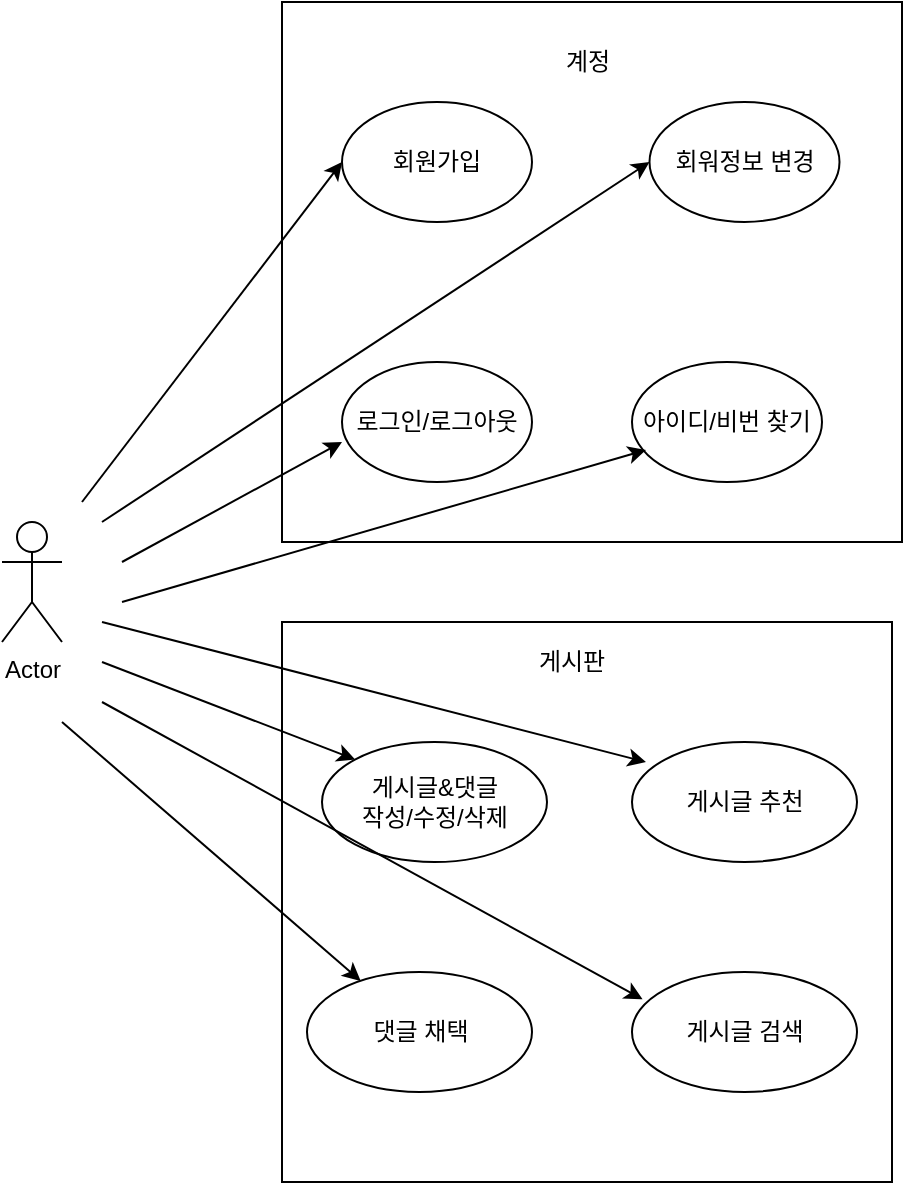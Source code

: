 <mxfile version="14.7.6" type="github">
  <diagram id="s5FeZtneYwRWD_tnRQMd" name="Page-1">
    <mxGraphModel dx="1202" dy="461" grid="1" gridSize="10" guides="1" tooltips="1" connect="1" arrows="1" fold="1" page="1" pageScale="1" pageWidth="827" pageHeight="1169" math="0" shadow="0">
      <root>
        <mxCell id="0" />
        <mxCell id="1" parent="0" />
        <mxCell id="rZUzK1RF2ONmVGirjI24-1" value="Actor" style="shape=umlActor;verticalLabelPosition=bottom;verticalAlign=top;html=1;outlineConnect=0;" vertex="1" parent="1">
          <mxGeometry x="190" y="300" width="30" height="60" as="geometry" />
        </mxCell>
        <mxCell id="rZUzK1RF2ONmVGirjI24-3" value="" style="rounded=0;whiteSpace=wrap;html=1;" vertex="1" parent="1">
          <mxGeometry x="330" y="40" width="310" height="270" as="geometry" />
        </mxCell>
        <mxCell id="rZUzK1RF2ONmVGirjI24-4" value="&lt;div&gt;계정&lt;/div&gt;" style="text;html=1;strokeColor=none;fillColor=none;align=center;verticalAlign=middle;whiteSpace=wrap;rounded=0;" vertex="1" parent="1">
          <mxGeometry x="462.5" y="60" width="40" height="20" as="geometry" />
        </mxCell>
        <mxCell id="rZUzK1RF2ONmVGirjI24-5" value="회원가입" style="ellipse;whiteSpace=wrap;html=1;" vertex="1" parent="1">
          <mxGeometry x="360" y="90" width="95" height="60" as="geometry" />
        </mxCell>
        <mxCell id="rZUzK1RF2ONmVGirjI24-6" value="로그인/로그아웃" style="ellipse;whiteSpace=wrap;html=1;" vertex="1" parent="1">
          <mxGeometry x="360" y="220" width="95" height="60" as="geometry" />
        </mxCell>
        <mxCell id="rZUzK1RF2ONmVGirjI24-7" value="&lt;div&gt;회워정보 변경&lt;/div&gt;" style="ellipse;whiteSpace=wrap;html=1;" vertex="1" parent="1">
          <mxGeometry x="513.75" y="90" width="95" height="60" as="geometry" />
        </mxCell>
        <mxCell id="rZUzK1RF2ONmVGirjI24-8" value="아이디/비번 찾기" style="ellipse;whiteSpace=wrap;html=1;" vertex="1" parent="1">
          <mxGeometry x="505" y="220" width="95" height="60" as="geometry" />
        </mxCell>
        <mxCell id="rZUzK1RF2ONmVGirjI24-9" value="" style="rounded=0;whiteSpace=wrap;html=1;" vertex="1" parent="1">
          <mxGeometry x="330" y="350" width="305" height="280" as="geometry" />
        </mxCell>
        <mxCell id="rZUzK1RF2ONmVGirjI24-10" value="게시판" style="text;html=1;strokeColor=none;fillColor=none;align=center;verticalAlign=middle;whiteSpace=wrap;rounded=0;" vertex="1" parent="1">
          <mxGeometry x="455" y="360" width="40" height="20" as="geometry" />
        </mxCell>
        <mxCell id="rZUzK1RF2ONmVGirjI24-11" value="&lt;div&gt;게시글&amp;amp;댓글&lt;/div&gt;&lt;div&gt;작성/수정/삭제&lt;br&gt;&lt;/div&gt;" style="ellipse;whiteSpace=wrap;html=1;" vertex="1" parent="1">
          <mxGeometry x="350" y="410" width="112.5" height="60" as="geometry" />
        </mxCell>
        <mxCell id="rZUzK1RF2ONmVGirjI24-13" value="게시글 추천" style="ellipse;whiteSpace=wrap;html=1;" vertex="1" parent="1">
          <mxGeometry x="505" y="410" width="112.5" height="60" as="geometry" />
        </mxCell>
        <mxCell id="rZUzK1RF2ONmVGirjI24-14" value="&lt;div&gt;댓글 채택&lt;/div&gt;" style="ellipse;whiteSpace=wrap;html=1;" vertex="1" parent="1">
          <mxGeometry x="342.5" y="525" width="112.5" height="60" as="geometry" />
        </mxCell>
        <mxCell id="rZUzK1RF2ONmVGirjI24-15" value="게시글 검색" style="ellipse;whiteSpace=wrap;html=1;" vertex="1" parent="1">
          <mxGeometry x="505" y="525" width="112.5" height="60" as="geometry" />
        </mxCell>
        <mxCell id="rZUzK1RF2ONmVGirjI24-16" value="" style="endArrow=classic;html=1;entryX=0;entryY=0.5;entryDx=0;entryDy=0;" edge="1" parent="1" target="rZUzK1RF2ONmVGirjI24-7">
          <mxGeometry width="50" height="50" relative="1" as="geometry">
            <mxPoint x="240" y="300" as="sourcePoint" />
            <mxPoint x="500" y="270" as="targetPoint" />
          </mxGeometry>
        </mxCell>
        <mxCell id="rZUzK1RF2ONmVGirjI24-17" value="" style="endArrow=classic;html=1;entryX=0;entryY=0.5;entryDx=0;entryDy=0;" edge="1" parent="1" target="rZUzK1RF2ONmVGirjI24-5">
          <mxGeometry width="50" height="50" relative="1" as="geometry">
            <mxPoint x="230" y="290" as="sourcePoint" />
            <mxPoint x="500" y="170" as="targetPoint" />
          </mxGeometry>
        </mxCell>
        <mxCell id="rZUzK1RF2ONmVGirjI24-18" value="" style="endArrow=classic;html=1;entryX=0;entryY=0.667;entryDx=0;entryDy=0;entryPerimeter=0;" edge="1" parent="1" target="rZUzK1RF2ONmVGirjI24-6">
          <mxGeometry width="50" height="50" relative="1" as="geometry">
            <mxPoint x="250" y="320" as="sourcePoint" />
            <mxPoint x="500" y="170" as="targetPoint" />
          </mxGeometry>
        </mxCell>
        <mxCell id="rZUzK1RF2ONmVGirjI24-19" value="" style="endArrow=classic;html=1;entryX=0.074;entryY=0.733;entryDx=0;entryDy=0;entryPerimeter=0;" edge="1" parent="1" target="rZUzK1RF2ONmVGirjI24-8">
          <mxGeometry width="50" height="50" relative="1" as="geometry">
            <mxPoint x="250" y="340" as="sourcePoint" />
            <mxPoint x="500" y="170" as="targetPoint" />
          </mxGeometry>
        </mxCell>
        <mxCell id="rZUzK1RF2ONmVGirjI24-20" value="" style="endArrow=classic;html=1;entryX=0.062;entryY=0.167;entryDx=0;entryDy=0;entryPerimeter=0;" edge="1" parent="1" target="rZUzK1RF2ONmVGirjI24-13">
          <mxGeometry width="50" height="50" relative="1" as="geometry">
            <mxPoint x="240" y="350" as="sourcePoint" />
            <mxPoint x="500" y="370" as="targetPoint" />
          </mxGeometry>
        </mxCell>
        <mxCell id="rZUzK1RF2ONmVGirjI24-21" value="" style="endArrow=classic;html=1;entryX=0;entryY=0;entryDx=0;entryDy=0;" edge="1" parent="1" target="rZUzK1RF2ONmVGirjI24-11">
          <mxGeometry width="50" height="50" relative="1" as="geometry">
            <mxPoint x="240" y="370" as="sourcePoint" />
            <mxPoint x="500" y="370" as="targetPoint" />
          </mxGeometry>
        </mxCell>
        <mxCell id="rZUzK1RF2ONmVGirjI24-22" value="" style="endArrow=classic;html=1;entryX=0.047;entryY=0.228;entryDx=0;entryDy=0;entryPerimeter=0;" edge="1" parent="1" target="rZUzK1RF2ONmVGirjI24-15">
          <mxGeometry width="50" height="50" relative="1" as="geometry">
            <mxPoint x="240" y="390" as="sourcePoint" />
            <mxPoint x="690" y="320" as="targetPoint" />
          </mxGeometry>
        </mxCell>
        <mxCell id="rZUzK1RF2ONmVGirjI24-23" value="" style="endArrow=classic;html=1;" edge="1" parent="1" target="rZUzK1RF2ONmVGirjI24-14">
          <mxGeometry width="50" height="50" relative="1" as="geometry">
            <mxPoint x="220" y="400" as="sourcePoint" />
            <mxPoint x="690" y="320" as="targetPoint" />
          </mxGeometry>
        </mxCell>
      </root>
    </mxGraphModel>
  </diagram>
</mxfile>
